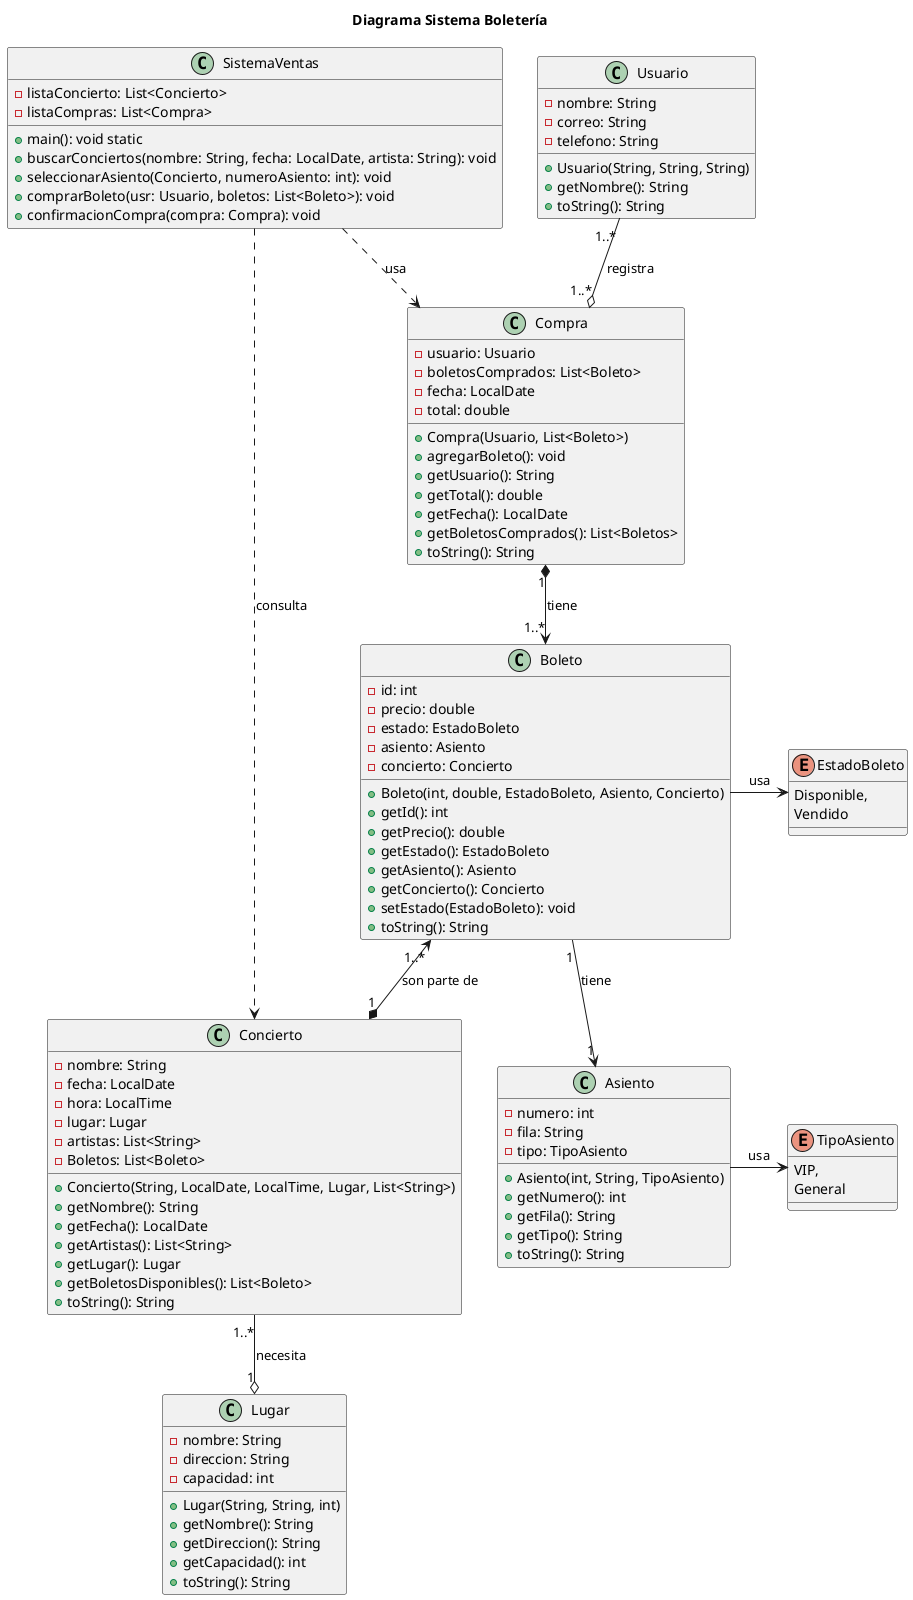 @startuml Diagrama 2
title Diagrama Sistema Boletería

class Usuario{
    -nombre: String
    -correo: String
    -telefono: String
    +Usuario(String, String, String)
    +getNombre(): String
    +toString(): String
}

class Concierto{
    -nombre: String
    -fecha: LocalDate
    -hora: LocalTime
    -lugar: Lugar
    -artistas: List<String>
    -Boletos: List<Boleto>
    +Concierto(String, LocalDate, LocalTime, Lugar, List<String>)
    +getNombre(): String
    +getFecha(): LocalDate
    +getArtistas(): List<String>
    +getLugar(): Lugar
    +getBoletosDisponibles(): List<Boleto>
    +toString(): String
}

enum EstadoBoleto{
    Disponible,
    Vendido
}

class Boleto{
    -id: int
    -precio: double
    -estado: EstadoBoleto
    -asiento: Asiento
    -concierto: Concierto
    +Boleto(int, double, EstadoBoleto, Asiento, Concierto)
    +getId(): int
    +getPrecio(): double
    +getEstado(): EstadoBoleto
    +getAsiento(): Asiento
    +getConcierto(): Concierto
    +setEstado(EstadoBoleto): void
    +toString(): String
}

class Lugar{
    -nombre: String
    -direccion: String
    -capacidad: int
    +Lugar(String, String, int)
    +getNombre(): String
    +getDireccion(): String
    +getCapacidad(): int
    +toString(): String
}

enum TipoAsiento {
    VIP,
    General
}

class Asiento{
    -numero: int
    -fila: String
    -tipo: TipoAsiento
    +Asiento(int, String, TipoAsiento)
    +getNumero(): int
    +getFila(): String
    +getTipo(): String
    +toString(): String
}


class Compra{
    -usuario: Usuario
    -boletosComprados: List<Boleto>
    -fecha: LocalDate
    -total: double
    +Compra(Usuario, List<Boleto>)
    +agregarBoleto(): void
    +getUsuario(): String
    +getTotal(): double
    +getFecha(): LocalDate
    +getBoletosComprados(): List<Boletos>
    +toString(): String
}

class SistemaVentas{
    -listaConcierto: List<Concierto>
    -listaCompras: List<Compra>
    +main(): void static
    +buscarConciertos(nombre: String, fecha: LocalDate, artista: String): void
    +seleccionarAsiento(Concierto, numeroAsiento: int): void
    +comprarBoleto(usr: Usuario, boletos: List<Boleto>): void
    +confirmacionCompra(compra: Compra): void
}   

Boleto -> EstadoBoleto: usa
Asiento -> TipoAsiento: usa


SistemaVentas ..> Compra: usa
SistemaVentas ..> Concierto: consulta

Usuario "1..*" --o "1..*" Compra: registra
Compra "1" *--> "1..*" Boleto: tiene
Boleto "1..*" <--* "1" Concierto: son parte de
Concierto "1..*" --o "1" Lugar: necesita
Boleto "1" --> "1" Asiento: tiene
@enduml